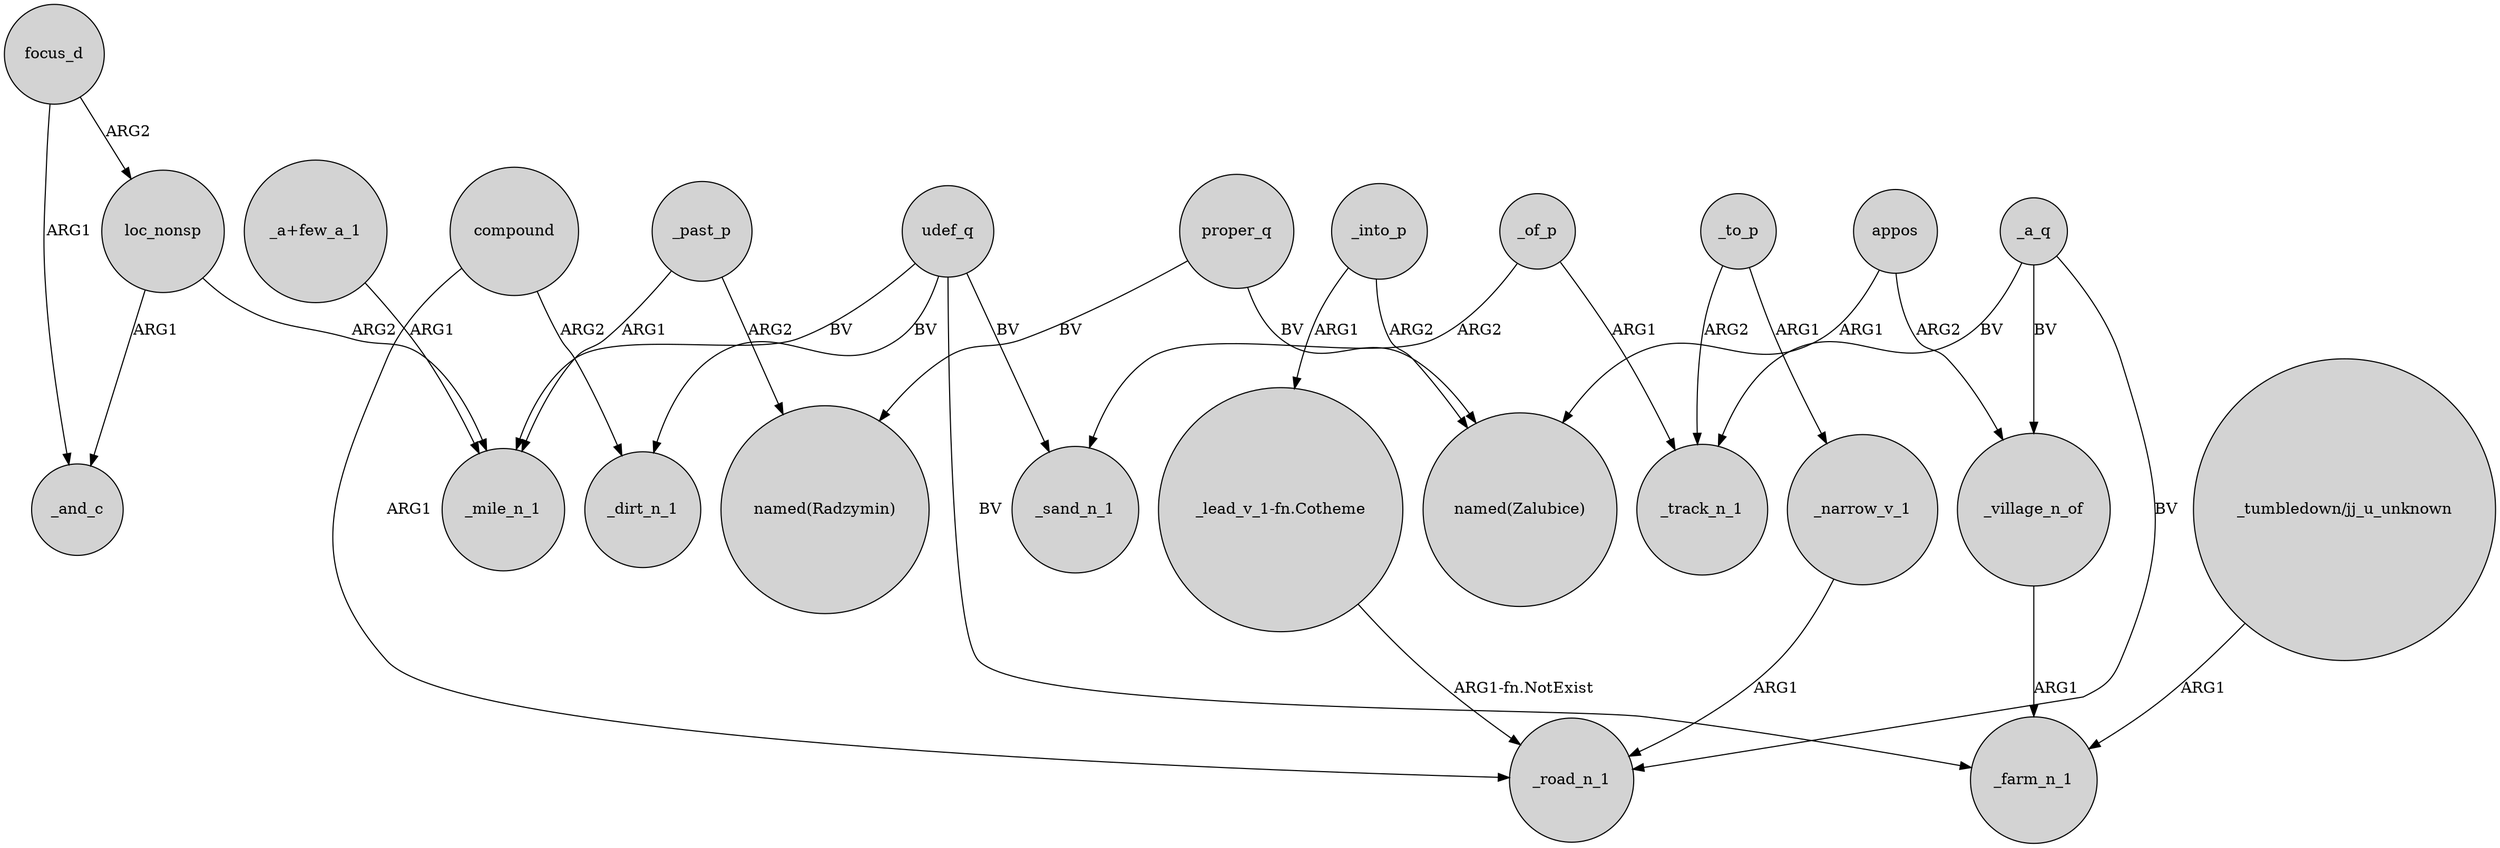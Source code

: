 digraph {
	node [shape=circle style=filled]
	loc_nonsp -> _and_c [label=ARG1]
	udef_q -> _mile_n_1 [label=BV]
	focus_d -> loc_nonsp [label=ARG2]
	_into_p -> "_lead_v_1-fn.Cotheme" [label=ARG1]
	loc_nonsp -> _mile_n_1 [label=ARG2]
	_narrow_v_1 -> _road_n_1 [label=ARG1]
	"_a+few_a_1" -> _mile_n_1 [label=ARG1]
	compound -> _road_n_1 [label=ARG1]
	udef_q -> _sand_n_1 [label=BV]
	appos -> "named(Zalubice)" [label=ARG1]
	proper_q -> "named(Radzymin)" [label=BV]
	_a_q -> _road_n_1 [label=BV]
	compound -> _dirt_n_1 [label=ARG2]
	_a_q -> _track_n_1 [label=BV]
	_past_p -> "named(Radzymin)" [label=ARG2]
	"_lead_v_1-fn.Cotheme" -> _road_n_1 [label="ARG1-fn.NotExist"]
	proper_q -> "named(Zalubice)" [label=BV]
	_a_q -> _village_n_of [label=BV]
	focus_d -> _and_c [label=ARG1]
	_of_p -> _track_n_1 [label=ARG1]
	_past_p -> _mile_n_1 [label=ARG1]
	_into_p -> "named(Zalubice)" [label=ARG2]
	"_tumbledown/jj_u_unknown" -> _farm_n_1 [label=ARG1]
	_to_p -> _track_n_1 [label=ARG2]
	udef_q -> _dirt_n_1 [label=BV]
	_village_n_of -> _farm_n_1 [label=ARG1]
	udef_q -> _farm_n_1 [label=BV]
	_to_p -> _narrow_v_1 [label=ARG1]
	appos -> _village_n_of [label=ARG2]
	_of_p -> _sand_n_1 [label=ARG2]
}
